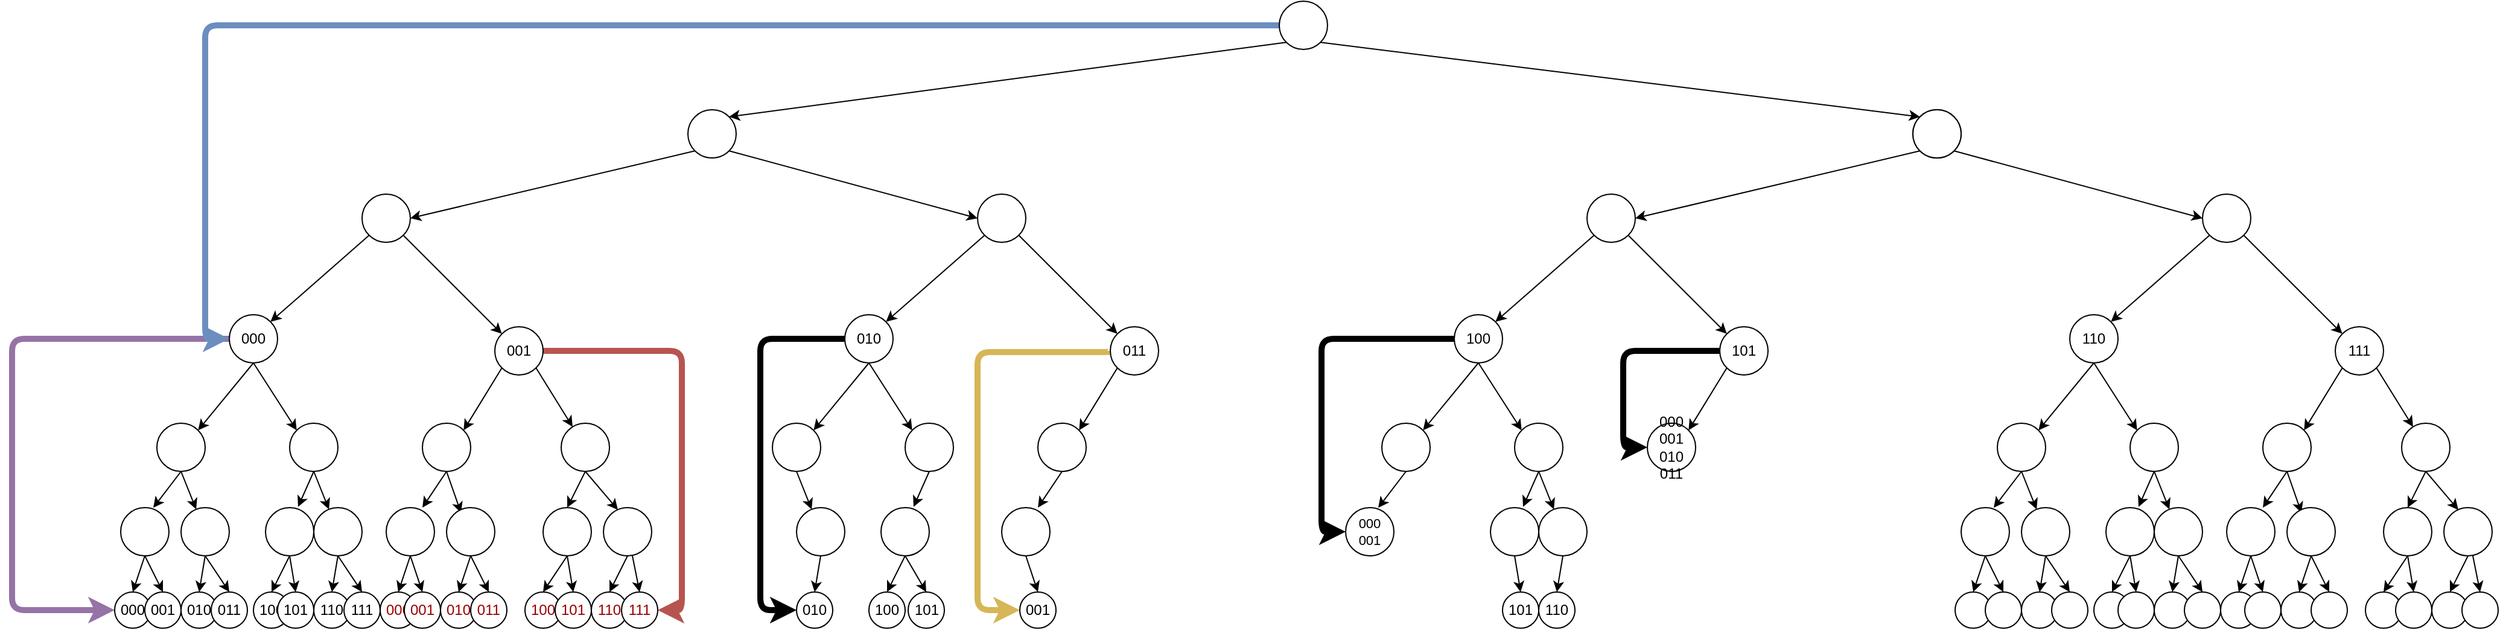 <mxfile version="10.8.1"><diagram id="lIAOkETbMpJbE3PW5_Fp" name="Page-1"><mxGraphModel dx="2772" dy="933" grid="1" gridSize="10" guides="1" tooltips="1" connect="1" arrows="1" fold="1" page="1" pageScale="1" pageWidth="850" pageHeight="1100" math="0" shadow="0"><root><mxCell id="0"/><mxCell id="1" parent="0"/><mxCell id="HafZdInC4v8ipY-zUl0L-10" value="" style="ellipse;whiteSpace=wrap;html=1;aspect=fixed;" vertex="1" parent="1"><mxGeometry x="815" y="130" width="40" height="40" as="geometry"/></mxCell><mxCell id="HafZdInC4v8ipY-zUl0L-141" style="rounded=0;orthogonalLoop=1;jettySize=auto;html=1;exitX=0;exitY=1;exitDx=0;exitDy=0;entryX=1;entryY=0.5;entryDx=0;entryDy=0;" edge="1" parent="1" source="HafZdInC4v8ipY-zUl0L-76" target="HafZdInC4v8ipY-zUl0L-77"><mxGeometry relative="1" as="geometry"/></mxCell><mxCell id="HafZdInC4v8ipY-zUl0L-356" style="edgeStyle=none;rounded=0;orthogonalLoop=1;jettySize=auto;html=1;exitX=1;exitY=1;exitDx=0;exitDy=0;entryX=0;entryY=0.5;entryDx=0;entryDy=0;" edge="1" parent="1" source="HafZdInC4v8ipY-zUl0L-76" target="HafZdInC4v8ipY-zUl0L-297"><mxGeometry relative="1" as="geometry"/></mxCell><mxCell id="HafZdInC4v8ipY-zUl0L-76" value="" style="ellipse;whiteSpace=wrap;html=1;aspect=fixed;" vertex="1" parent="1"><mxGeometry x="-200" y="130" width="40" height="40" as="geometry"/></mxCell><mxCell id="HafZdInC4v8ipY-zUl0L-142" style="edgeStyle=none;rounded=0;orthogonalLoop=1;jettySize=auto;html=1;exitX=0;exitY=1;exitDx=0;exitDy=0;entryX=1;entryY=0;entryDx=0;entryDy=0;" edge="1" parent="1" source="HafZdInC4v8ipY-zUl0L-77" target="HafZdInC4v8ipY-zUl0L-79"><mxGeometry relative="1" as="geometry"/></mxCell><mxCell id="HafZdInC4v8ipY-zUl0L-143" style="edgeStyle=none;rounded=0;orthogonalLoop=1;jettySize=auto;html=1;exitX=1;exitY=1;exitDx=0;exitDy=0;entryX=0;entryY=0;entryDx=0;entryDy=0;" edge="1" parent="1" source="HafZdInC4v8ipY-zUl0L-77" target="HafZdInC4v8ipY-zUl0L-80"><mxGeometry relative="1" as="geometry"/></mxCell><mxCell id="HafZdInC4v8ipY-zUl0L-77" value="" style="ellipse;whiteSpace=wrap;html=1;aspect=fixed;" vertex="1" parent="1"><mxGeometry x="-470" y="200" width="40" height="40" as="geometry"/></mxCell><mxCell id="HafZdInC4v8ipY-zUl0L-173" style="edgeStyle=none;rounded=0;orthogonalLoop=1;jettySize=auto;html=1;exitX=0.5;exitY=1;exitDx=0;exitDy=0;entryX=0;entryY=0;entryDx=0;entryDy=0;" edge="1" parent="1" source="HafZdInC4v8ipY-zUl0L-79" target="HafZdInC4v8ipY-zUl0L-83"><mxGeometry relative="1" as="geometry"/></mxCell><mxCell id="HafZdInC4v8ipY-zUl0L-174" style="edgeStyle=none;rounded=0;orthogonalLoop=1;jettySize=auto;html=1;exitX=0.5;exitY=1;exitDx=0;exitDy=0;entryX=1;entryY=0;entryDx=0;entryDy=0;" edge="1" parent="1" source="HafZdInC4v8ipY-zUl0L-79" target="HafZdInC4v8ipY-zUl0L-84"><mxGeometry relative="1" as="geometry"/></mxCell><mxCell id="HafZdInC4v8ipY-zUl0L-484" style="edgeStyle=orthogonalEdgeStyle;orthogonalLoop=1;jettySize=auto;html=1;exitX=0;exitY=0.5;exitDx=0;exitDy=0;entryX=0;entryY=0.5;entryDx=0;entryDy=0;fillColor=#e1d5e7;strokeColor=#9673a6;rounded=1;strokeWidth=5;fontColor=#B5739D;" edge="1" parent="1" source="HafZdInC4v8ipY-zUl0L-79" target="HafZdInC4v8ipY-zUl0L-93"><mxGeometry relative="1" as="geometry"><Array as="points"><mxPoint x="-760" y="320"/><mxPoint x="-760" y="545"/></Array></mxGeometry></mxCell><mxCell id="HafZdInC4v8ipY-zUl0L-79" value="000" style="ellipse;whiteSpace=wrap;html=1;aspect=fixed;" vertex="1" parent="1"><mxGeometry x="-580" y="300" width="40" height="40" as="geometry"/></mxCell><mxCell id="HafZdInC4v8ipY-zUl0L-144" style="edgeStyle=none;rounded=0;orthogonalLoop=1;jettySize=auto;html=1;exitX=0;exitY=1;exitDx=0;exitDy=0;entryX=1;entryY=0;entryDx=0;entryDy=0;" edge="1" parent="1" source="HafZdInC4v8ipY-zUl0L-80" target="HafZdInC4v8ipY-zUl0L-82"><mxGeometry relative="1" as="geometry"/></mxCell><mxCell id="HafZdInC4v8ipY-zUl0L-145" style="edgeStyle=none;rounded=0;orthogonalLoop=1;jettySize=auto;html=1;exitX=1;exitY=1;exitDx=0;exitDy=0;" edge="1" parent="1" source="HafZdInC4v8ipY-zUl0L-80" target="HafZdInC4v8ipY-zUl0L-81"><mxGeometry relative="1" as="geometry"/></mxCell><mxCell id="HafZdInC4v8ipY-zUl0L-487" style="edgeStyle=orthogonalEdgeStyle;rounded=1;orthogonalLoop=1;jettySize=auto;html=1;exitX=1;exitY=0.5;exitDx=0;exitDy=0;entryX=1;entryY=0.5;entryDx=0;entryDy=0;strokeWidth=5;fontColor=#990000;fillColor=#f8cecc;strokeColor=#b85450;" edge="1" parent="1" source="HafZdInC4v8ipY-zUl0L-80" target="HafZdInC4v8ipY-zUl0L-108"><mxGeometry relative="1" as="geometry"/></mxCell><mxCell id="HafZdInC4v8ipY-zUl0L-80" value="001" style="ellipse;whiteSpace=wrap;html=1;aspect=fixed;" vertex="1" parent="1"><mxGeometry x="-360" y="310" width="40" height="40" as="geometry"/></mxCell><mxCell id="HafZdInC4v8ipY-zUl0L-147" style="edgeStyle=none;rounded=0;orthogonalLoop=1;jettySize=auto;html=1;exitX=0.5;exitY=1;exitDx=0;exitDy=0;entryX=0.5;entryY=0;entryDx=0;entryDy=0;" edge="1" parent="1" source="HafZdInC4v8ipY-zUl0L-81" target="HafZdInC4v8ipY-zUl0L-91"><mxGeometry relative="1" as="geometry"/></mxCell><mxCell id="HafZdInC4v8ipY-zUl0L-148" style="edgeStyle=none;rounded=0;orthogonalLoop=1;jettySize=auto;html=1;exitX=0.5;exitY=1;exitDx=0;exitDy=0;entryX=0.3;entryY=0.046;entryDx=0;entryDy=0;entryPerimeter=0;" edge="1" parent="1" source="HafZdInC4v8ipY-zUl0L-81" target="HafZdInC4v8ipY-zUl0L-92"><mxGeometry relative="1" as="geometry"/></mxCell><mxCell id="HafZdInC4v8ipY-zUl0L-81" value="" style="ellipse;whiteSpace=wrap;html=1;aspect=fixed;" vertex="1" parent="1"><mxGeometry x="-305" y="390" width="40" height="40" as="geometry"/></mxCell><mxCell id="HafZdInC4v8ipY-zUl0L-169" style="edgeStyle=none;rounded=0;orthogonalLoop=1;jettySize=auto;html=1;exitX=0.5;exitY=1;exitDx=0;exitDy=0;entryX=0.3;entryY=0.108;entryDx=0;entryDy=0;entryPerimeter=0;" edge="1" parent="1" source="HafZdInC4v8ipY-zUl0L-82" target="HafZdInC4v8ipY-zUl0L-90"><mxGeometry relative="1" as="geometry"/></mxCell><mxCell id="HafZdInC4v8ipY-zUl0L-172" style="edgeStyle=none;rounded=0;orthogonalLoop=1;jettySize=auto;html=1;exitX=0.5;exitY=1;exitDx=0;exitDy=0;entryX=0.75;entryY=0;entryDx=0;entryDy=0;entryPerimeter=0;" edge="1" parent="1" source="HafZdInC4v8ipY-zUl0L-82" target="HafZdInC4v8ipY-zUl0L-89"><mxGeometry relative="1" as="geometry"/></mxCell><mxCell id="HafZdInC4v8ipY-zUl0L-82" value="" style="ellipse;whiteSpace=wrap;html=1;aspect=fixed;" vertex="1" parent="1"><mxGeometry x="-420" y="390" width="40" height="40" as="geometry"/></mxCell><mxCell id="HafZdInC4v8ipY-zUl0L-168" style="edgeStyle=none;rounded=0;orthogonalLoop=1;jettySize=auto;html=1;exitX=0.5;exitY=1;exitDx=0;exitDy=0;" edge="1" parent="1" source="HafZdInC4v8ipY-zUl0L-83" target="HafZdInC4v8ipY-zUl0L-88"><mxGeometry relative="1" as="geometry"/></mxCell><mxCell id="HafZdInC4v8ipY-zUl0L-171" style="edgeStyle=none;rounded=0;orthogonalLoop=1;jettySize=auto;html=1;exitX=0.5;exitY=1;exitDx=0;exitDy=0;entryX=0.675;entryY=-0.017;entryDx=0;entryDy=0;entryPerimeter=0;" edge="1" parent="1" source="HafZdInC4v8ipY-zUl0L-83" target="HafZdInC4v8ipY-zUl0L-87"><mxGeometry relative="1" as="geometry"/></mxCell><mxCell id="HafZdInC4v8ipY-zUl0L-83" value="" style="ellipse;whiteSpace=wrap;html=1;aspect=fixed;" vertex="1" parent="1"><mxGeometry x="-530" y="390" width="40" height="40" as="geometry"/></mxCell><mxCell id="HafZdInC4v8ipY-zUl0L-167" style="edgeStyle=none;rounded=0;orthogonalLoop=1;jettySize=auto;html=1;exitX=0.5;exitY=1;exitDx=0;exitDy=0;" edge="1" parent="1" source="HafZdInC4v8ipY-zUl0L-84" target="HafZdInC4v8ipY-zUl0L-86"><mxGeometry relative="1" as="geometry"/></mxCell><mxCell id="HafZdInC4v8ipY-zUl0L-170" style="edgeStyle=none;rounded=0;orthogonalLoop=1;jettySize=auto;html=1;exitX=0.5;exitY=1;exitDx=0;exitDy=0;entryX=0.675;entryY=0.004;entryDx=0;entryDy=0;entryPerimeter=0;" edge="1" parent="1" source="HafZdInC4v8ipY-zUl0L-84" target="HafZdInC4v8ipY-zUl0L-85"><mxGeometry relative="1" as="geometry"/></mxCell><mxCell id="HafZdInC4v8ipY-zUl0L-84" value="" style="ellipse;whiteSpace=wrap;html=1;aspect=fixed;" vertex="1" parent="1"><mxGeometry x="-640" y="390" width="40" height="40" as="geometry"/></mxCell><mxCell id="HafZdInC4v8ipY-zUl0L-163" style="edgeStyle=none;rounded=0;orthogonalLoop=1;jettySize=auto;html=1;exitX=0.5;exitY=1;exitDx=0;exitDy=0;entryX=0.5;entryY=0;entryDx=0;entryDy=0;" edge="1" parent="1" source="HafZdInC4v8ipY-zUl0L-85" target="HafZdInC4v8ipY-zUl0L-94"><mxGeometry relative="1" as="geometry"/></mxCell><mxCell id="HafZdInC4v8ipY-zUl0L-164" style="edgeStyle=none;rounded=0;orthogonalLoop=1;jettySize=auto;html=1;exitX=0.5;exitY=1;exitDx=0;exitDy=0;entryX=0.5;entryY=0;entryDx=0;entryDy=0;" edge="1" parent="1" source="HafZdInC4v8ipY-zUl0L-85" target="HafZdInC4v8ipY-zUl0L-93"><mxGeometry relative="1" as="geometry"/></mxCell><mxCell id="HafZdInC4v8ipY-zUl0L-85" value="" style="ellipse;whiteSpace=wrap;html=1;aspect=fixed;" vertex="1" parent="1"><mxGeometry x="-670" y="460" width="40" height="40" as="geometry"/></mxCell><mxCell id="HafZdInC4v8ipY-zUl0L-162" style="edgeStyle=none;rounded=0;orthogonalLoop=1;jettySize=auto;html=1;exitX=0.5;exitY=1;exitDx=0;exitDy=0;entryX=0.5;entryY=0;entryDx=0;entryDy=0;" edge="1" parent="1" source="HafZdInC4v8ipY-zUl0L-86" target="HafZdInC4v8ipY-zUl0L-96"><mxGeometry relative="1" as="geometry"/></mxCell><mxCell id="HafZdInC4v8ipY-zUl0L-165" style="edgeStyle=none;rounded=0;orthogonalLoop=1;jettySize=auto;html=1;exitX=0.5;exitY=1;exitDx=0;exitDy=0;entryX=0.5;entryY=0;entryDx=0;entryDy=0;" edge="1" parent="1" source="HafZdInC4v8ipY-zUl0L-86" target="HafZdInC4v8ipY-zUl0L-95"><mxGeometry relative="1" as="geometry"/></mxCell><mxCell id="HafZdInC4v8ipY-zUl0L-86" value="" style="ellipse;whiteSpace=wrap;html=1;aspect=fixed;" vertex="1" parent="1"><mxGeometry x="-620" y="460" width="40" height="40" as="geometry"/></mxCell><mxCell id="HafZdInC4v8ipY-zUl0L-161" style="edgeStyle=none;rounded=0;orthogonalLoop=1;jettySize=auto;html=1;exitX=0.5;exitY=1;exitDx=0;exitDy=0;entryX=0.5;entryY=0;entryDx=0;entryDy=0;" edge="1" parent="1" source="HafZdInC4v8ipY-zUl0L-87" target="HafZdInC4v8ipY-zUl0L-98"><mxGeometry relative="1" as="geometry"/></mxCell><mxCell id="HafZdInC4v8ipY-zUl0L-166" style="edgeStyle=none;rounded=0;orthogonalLoop=1;jettySize=auto;html=1;exitX=0.5;exitY=1;exitDx=0;exitDy=0;entryX=0.5;entryY=0;entryDx=0;entryDy=0;" edge="1" parent="1" source="HafZdInC4v8ipY-zUl0L-87" target="HafZdInC4v8ipY-zUl0L-97"><mxGeometry relative="1" as="geometry"/></mxCell><mxCell id="HafZdInC4v8ipY-zUl0L-87" value="" style="ellipse;whiteSpace=wrap;html=1;aspect=fixed;" vertex="1" parent="1"><mxGeometry x="-550" y="460" width="40" height="40" as="geometry"/></mxCell><mxCell id="HafZdInC4v8ipY-zUl0L-159" style="edgeStyle=none;rounded=0;orthogonalLoop=1;jettySize=auto;html=1;exitX=0.5;exitY=1;exitDx=0;exitDy=0;entryX=0.5;entryY=0;entryDx=0;entryDy=0;" edge="1" parent="1" source="HafZdInC4v8ipY-zUl0L-88" target="HafZdInC4v8ipY-zUl0L-100"><mxGeometry relative="1" as="geometry"/></mxCell><mxCell id="HafZdInC4v8ipY-zUl0L-160" style="edgeStyle=none;rounded=0;orthogonalLoop=1;jettySize=auto;html=1;exitX=0.5;exitY=1;exitDx=0;exitDy=0;entryX=0.5;entryY=0;entryDx=0;entryDy=0;" edge="1" parent="1" source="HafZdInC4v8ipY-zUl0L-88" target="HafZdInC4v8ipY-zUl0L-99"><mxGeometry relative="1" as="geometry"/></mxCell><mxCell id="HafZdInC4v8ipY-zUl0L-88" value="" style="ellipse;whiteSpace=wrap;html=1;aspect=fixed;" vertex="1" parent="1"><mxGeometry x="-510" y="460" width="40" height="40" as="geometry"/></mxCell><mxCell id="HafZdInC4v8ipY-zUl0L-157" style="edgeStyle=none;rounded=0;orthogonalLoop=1;jettySize=auto;html=1;exitX=0.5;exitY=1;exitDx=0;exitDy=0;entryX=0.5;entryY=0;entryDx=0;entryDy=0;" edge="1" parent="1" source="HafZdInC4v8ipY-zUl0L-89" target="HafZdInC4v8ipY-zUl0L-102"><mxGeometry relative="1" as="geometry"/></mxCell><mxCell id="HafZdInC4v8ipY-zUl0L-158" style="edgeStyle=none;rounded=0;orthogonalLoop=1;jettySize=auto;html=1;exitX=0.5;exitY=1;exitDx=0;exitDy=0;entryX=0.5;entryY=0;entryDx=0;entryDy=0;" edge="1" parent="1" source="HafZdInC4v8ipY-zUl0L-89" target="HafZdInC4v8ipY-zUl0L-101"><mxGeometry relative="1" as="geometry"/></mxCell><mxCell id="HafZdInC4v8ipY-zUl0L-89" value="" style="ellipse;whiteSpace=wrap;html=1;aspect=fixed;" vertex="1" parent="1"><mxGeometry x="-450" y="460" width="40" height="40" as="geometry"/></mxCell><mxCell id="HafZdInC4v8ipY-zUl0L-153" style="edgeStyle=none;rounded=0;orthogonalLoop=1;jettySize=auto;html=1;exitX=0.5;exitY=1;exitDx=0;exitDy=0;entryX=0.5;entryY=0;entryDx=0;entryDy=0;" edge="1" parent="1" source="HafZdInC4v8ipY-zUl0L-90" target="HafZdInC4v8ipY-zUl0L-104"><mxGeometry relative="1" as="geometry"/></mxCell><mxCell id="HafZdInC4v8ipY-zUl0L-155" style="edgeStyle=none;rounded=0;orthogonalLoop=1;jettySize=auto;html=1;exitX=0.5;exitY=1;exitDx=0;exitDy=0;entryX=0.5;entryY=0;entryDx=0;entryDy=0;" edge="1" parent="1" source="HafZdInC4v8ipY-zUl0L-90" target="HafZdInC4v8ipY-zUl0L-103"><mxGeometry relative="1" as="geometry"/></mxCell><mxCell id="HafZdInC4v8ipY-zUl0L-90" value="" style="ellipse;whiteSpace=wrap;html=1;aspect=fixed;" vertex="1" parent="1"><mxGeometry x="-400" y="460" width="40" height="40" as="geometry"/></mxCell><mxCell id="HafZdInC4v8ipY-zUl0L-149" style="edgeStyle=none;rounded=0;orthogonalLoop=1;jettySize=auto;html=1;exitX=0.5;exitY=1;exitDx=0;exitDy=0;entryX=0.5;entryY=0;entryDx=0;entryDy=0;" edge="1" parent="1" source="HafZdInC4v8ipY-zUl0L-91" target="HafZdInC4v8ipY-zUl0L-105"><mxGeometry relative="1" as="geometry"/></mxCell><mxCell id="HafZdInC4v8ipY-zUl0L-150" style="edgeStyle=none;rounded=0;orthogonalLoop=1;jettySize=auto;html=1;exitX=0.5;exitY=1;exitDx=0;exitDy=0;entryX=0.5;entryY=0;entryDx=0;entryDy=0;" edge="1" parent="1" source="HafZdInC4v8ipY-zUl0L-91" target="HafZdInC4v8ipY-zUl0L-106"><mxGeometry relative="1" as="geometry"/></mxCell><mxCell id="HafZdInC4v8ipY-zUl0L-91" value="" style="ellipse;whiteSpace=wrap;html=1;aspect=fixed;" vertex="1" parent="1"><mxGeometry x="-320" y="460" width="40" height="40" as="geometry"/></mxCell><mxCell id="HafZdInC4v8ipY-zUl0L-151" style="edgeStyle=none;rounded=0;orthogonalLoop=1;jettySize=auto;html=1;exitX=0.5;exitY=1;exitDx=0;exitDy=0;entryX=0.5;entryY=0;entryDx=0;entryDy=0;" edge="1" parent="1" source="HafZdInC4v8ipY-zUl0L-92" target="HafZdInC4v8ipY-zUl0L-107"><mxGeometry relative="1" as="geometry"/></mxCell><mxCell id="HafZdInC4v8ipY-zUl0L-152" style="edgeStyle=none;rounded=0;orthogonalLoop=1;jettySize=auto;html=1;entryX=0.5;entryY=0;entryDx=0;entryDy=0;" edge="1" parent="1" source="HafZdInC4v8ipY-zUl0L-92" target="HafZdInC4v8ipY-zUl0L-108"><mxGeometry relative="1" as="geometry"/></mxCell><mxCell id="HafZdInC4v8ipY-zUl0L-92" value="" style="ellipse;whiteSpace=wrap;html=1;aspect=fixed;" vertex="1" parent="1"><mxGeometry x="-270" y="460" width="40" height="40" as="geometry"/></mxCell><mxCell id="HafZdInC4v8ipY-zUl0L-93" value="000" style="ellipse;whiteSpace=wrap;html=1;aspect=fixed;" vertex="1" parent="1"><mxGeometry x="-675" y="530" width="30" height="30" as="geometry"/></mxCell><mxCell id="HafZdInC4v8ipY-zUl0L-94" value="001" style="ellipse;whiteSpace=wrap;html=1;aspect=fixed;" vertex="1" parent="1"><mxGeometry x="-650" y="530" width="30" height="30" as="geometry"/></mxCell><mxCell id="HafZdInC4v8ipY-zUl0L-95" value="010" style="ellipse;whiteSpace=wrap;html=1;aspect=fixed;" vertex="1" parent="1"><mxGeometry x="-620" y="530" width="30" height="30" as="geometry"/></mxCell><mxCell id="HafZdInC4v8ipY-zUl0L-96" value="011" style="ellipse;whiteSpace=wrap;html=1;aspect=fixed;" vertex="1" parent="1"><mxGeometry x="-595" y="530" width="30" height="30" as="geometry"/></mxCell><mxCell id="HafZdInC4v8ipY-zUl0L-97" value="100" style="ellipse;whiteSpace=wrap;html=1;aspect=fixed;" vertex="1" parent="1"><mxGeometry x="-560" y="530" width="30" height="30" as="geometry"/></mxCell><mxCell id="HafZdInC4v8ipY-zUl0L-98" value="101" style="ellipse;whiteSpace=wrap;html=1;aspect=fixed;" vertex="1" parent="1"><mxGeometry x="-540" y="530" width="30" height="30" as="geometry"/></mxCell><mxCell id="HafZdInC4v8ipY-zUl0L-99" value="110" style="ellipse;whiteSpace=wrap;html=1;aspect=fixed;" vertex="1" parent="1"><mxGeometry x="-510" y="530" width="30" height="30" as="geometry"/></mxCell><mxCell id="HafZdInC4v8ipY-zUl0L-100" value="111" style="ellipse;whiteSpace=wrap;html=1;aspect=fixed;" vertex="1" parent="1"><mxGeometry x="-485" y="530" width="30" height="30" as="geometry"/></mxCell><mxCell id="HafZdInC4v8ipY-zUl0L-101" value="000" style="ellipse;whiteSpace=wrap;html=1;aspect=fixed;fontColor=#990000;" vertex="1" parent="1"><mxGeometry x="-455" y="530" width="30" height="30" as="geometry"/></mxCell><mxCell id="HafZdInC4v8ipY-zUl0L-102" value="001" style="ellipse;whiteSpace=wrap;html=1;aspect=fixed;fontColor=#990000;" vertex="1" parent="1"><mxGeometry x="-435" y="530" width="30" height="30" as="geometry"/></mxCell><mxCell id="HafZdInC4v8ipY-zUl0L-103" value="010" style="ellipse;whiteSpace=wrap;html=1;aspect=fixed;fontColor=#990000;" vertex="1" parent="1"><mxGeometry x="-405" y="530" width="30" height="30" as="geometry"/></mxCell><mxCell id="HafZdInC4v8ipY-zUl0L-104" value="011" style="ellipse;whiteSpace=wrap;html=1;aspect=fixed;fontColor=#990000;" vertex="1" parent="1"><mxGeometry x="-380" y="530" width="30" height="30" as="geometry"/></mxCell><mxCell id="HafZdInC4v8ipY-zUl0L-105" value="100" style="ellipse;whiteSpace=wrap;html=1;aspect=fixed;fontColor=#990000;" vertex="1" parent="1"><mxGeometry x="-335" y="530" width="30" height="30" as="geometry"/></mxCell><mxCell id="HafZdInC4v8ipY-zUl0L-106" value="101" style="ellipse;whiteSpace=wrap;html=1;aspect=fixed;fontColor=#990000;" vertex="1" parent="1"><mxGeometry x="-310" y="530" width="30" height="30" as="geometry"/></mxCell><mxCell id="HafZdInC4v8ipY-zUl0L-107" value="&lt;div&gt;110&lt;/div&gt;" style="ellipse;whiteSpace=wrap;html=1;aspect=fixed;fontColor=#990000;" vertex="1" parent="1"><mxGeometry x="-280" y="530" width="30" height="30" as="geometry"/></mxCell><mxCell id="HafZdInC4v8ipY-zUl0L-108" value="111" style="ellipse;whiteSpace=wrap;html=1;aspect=fixed;fontColor=#990000;" vertex="1" parent="1"><mxGeometry x="-255" y="530" width="30" height="30" as="geometry"/></mxCell><mxCell id="HafZdInC4v8ipY-zUl0L-482" style="edgeStyle=none;rounded=0;orthogonalLoop=1;jettySize=auto;html=1;exitX=1;exitY=1;exitDx=0;exitDy=0;entryX=0;entryY=0;entryDx=0;entryDy=0;" edge="1" parent="1" source="HafZdInC4v8ipY-zUl0L-140" target="HafZdInC4v8ipY-zUl0L-359"><mxGeometry relative="1" as="geometry"/></mxCell><mxCell id="HafZdInC4v8ipY-zUl0L-483" style="edgeStyle=none;rounded=0;orthogonalLoop=1;jettySize=auto;html=1;exitX=0;exitY=1;exitDx=0;exitDy=0;entryX=1;entryY=0;entryDx=0;entryDy=0;" edge="1" parent="1" source="HafZdInC4v8ipY-zUl0L-140" target="HafZdInC4v8ipY-zUl0L-76"><mxGeometry relative="1" as="geometry"/></mxCell><mxCell id="HafZdInC4v8ipY-zUl0L-485" style="edgeStyle=orthogonalEdgeStyle;rounded=1;orthogonalLoop=1;jettySize=auto;html=1;exitX=0;exitY=0.5;exitDx=0;exitDy=0;entryX=0;entryY=0.5;entryDx=0;entryDy=0;strokeWidth=5;fillColor=#dae8fc;strokeColor=#6c8ebf;" edge="1" parent="1" source="HafZdInC4v8ipY-zUl0L-140" target="HafZdInC4v8ipY-zUl0L-79"><mxGeometry relative="1" as="geometry"/></mxCell><mxCell id="HafZdInC4v8ipY-zUl0L-140" value="" style="ellipse;whiteSpace=wrap;html=1;aspect=fixed;" vertex="1" parent="1"><mxGeometry x="290" y="40" width="40" height="40" as="geometry"/></mxCell><mxCell id="HafZdInC4v8ipY-zUl0L-295" style="edgeStyle=none;rounded=0;orthogonalLoop=1;jettySize=auto;html=1;exitX=0;exitY=1;exitDx=0;exitDy=0;entryX=1;entryY=0;entryDx=0;entryDy=0;" edge="1" parent="1" source="HafZdInC4v8ipY-zUl0L-297" target="HafZdInC4v8ipY-zUl0L-300"><mxGeometry relative="1" as="geometry"/></mxCell><mxCell id="HafZdInC4v8ipY-zUl0L-296" style="edgeStyle=none;rounded=0;orthogonalLoop=1;jettySize=auto;html=1;exitX=1;exitY=1;exitDx=0;exitDy=0;entryX=0;entryY=0;entryDx=0;entryDy=0;" edge="1" parent="1" source="HafZdInC4v8ipY-zUl0L-297" target="HafZdInC4v8ipY-zUl0L-303"><mxGeometry relative="1" as="geometry"/></mxCell><mxCell id="HafZdInC4v8ipY-zUl0L-297" value="" style="ellipse;whiteSpace=wrap;html=1;aspect=fixed;" vertex="1" parent="1"><mxGeometry x="40" y="200" width="40" height="40" as="geometry"/></mxCell><mxCell id="HafZdInC4v8ipY-zUl0L-298" style="edgeStyle=none;rounded=0;orthogonalLoop=1;jettySize=auto;html=1;exitX=0.5;exitY=1;exitDx=0;exitDy=0;entryX=0;entryY=0;entryDx=0;entryDy=0;" edge="1" parent="1" source="HafZdInC4v8ipY-zUl0L-300" target="HafZdInC4v8ipY-zUl0L-312"><mxGeometry relative="1" as="geometry"/></mxCell><mxCell id="HafZdInC4v8ipY-zUl0L-299" style="edgeStyle=none;rounded=0;orthogonalLoop=1;jettySize=auto;html=1;exitX=0.5;exitY=1;exitDx=0;exitDy=0;entryX=1;entryY=0;entryDx=0;entryDy=0;" edge="1" parent="1" source="HafZdInC4v8ipY-zUl0L-300" target="HafZdInC4v8ipY-zUl0L-315"><mxGeometry relative="1" as="geometry"/></mxCell><mxCell id="HafZdInC4v8ipY-zUl0L-489" style="edgeStyle=orthogonalEdgeStyle;rounded=1;orthogonalLoop=1;jettySize=auto;html=1;exitX=0;exitY=0.5;exitDx=0;exitDy=0;entryX=0;entryY=0.5;entryDx=0;entryDy=0;strokeWidth=5;fontColor=#B5739D;" edge="1" parent="1" source="HafZdInC4v8ipY-zUl0L-300" target="HafZdInC4v8ipY-zUl0L-342"><mxGeometry relative="1" as="geometry"><Array as="points"><mxPoint x="-140" y="320"/><mxPoint x="-140" y="545"/></Array></mxGeometry></mxCell><mxCell id="HafZdInC4v8ipY-zUl0L-300" value="010" style="ellipse;whiteSpace=wrap;html=1;aspect=fixed;" vertex="1" parent="1"><mxGeometry x="-70" y="300" width="40" height="40" as="geometry"/></mxCell><mxCell id="HafZdInC4v8ipY-zUl0L-301" style="edgeStyle=none;rounded=0;orthogonalLoop=1;jettySize=auto;html=1;exitX=0;exitY=1;exitDx=0;exitDy=0;entryX=1;entryY=0;entryDx=0;entryDy=0;" edge="1" parent="1" source="HafZdInC4v8ipY-zUl0L-303" target="HafZdInC4v8ipY-zUl0L-309"><mxGeometry relative="1" as="geometry"/></mxCell><mxCell id="HafZdInC4v8ipY-zUl0L-490" style="edgeStyle=orthogonalEdgeStyle;rounded=1;orthogonalLoop=1;jettySize=auto;html=1;exitX=0;exitY=0.5;exitDx=0;exitDy=0;entryX=0;entryY=0.5;entryDx=0;entryDy=0;strokeWidth=5;fontColor=#B5739D;fillColor=#fff2cc;strokeColor=#d6b656;" edge="1" parent="1" source="HafZdInC4v8ipY-zUl0L-303" target="HafZdInC4v8ipY-zUl0L-349"><mxGeometry relative="1" as="geometry"><Array as="points"><mxPoint x="40" y="331"/><mxPoint x="40" y="545"/></Array></mxGeometry></mxCell><mxCell id="HafZdInC4v8ipY-zUl0L-303" value="&lt;div&gt;011&lt;/div&gt;" style="ellipse;whiteSpace=wrap;html=1;aspect=fixed;" vertex="1" parent="1"><mxGeometry x="150" y="310" width="40" height="40" as="geometry"/></mxCell><mxCell id="HafZdInC4v8ipY-zUl0L-308" style="edgeStyle=none;rounded=0;orthogonalLoop=1;jettySize=auto;html=1;exitX=0.5;exitY=1;exitDx=0;exitDy=0;entryX=0.75;entryY=0;entryDx=0;entryDy=0;entryPerimeter=0;" edge="1" parent="1" source="HafZdInC4v8ipY-zUl0L-309" target="HafZdInC4v8ipY-zUl0L-330"><mxGeometry relative="1" as="geometry"/></mxCell><mxCell id="HafZdInC4v8ipY-zUl0L-309" value="" style="ellipse;whiteSpace=wrap;html=1;aspect=fixed;" vertex="1" parent="1"><mxGeometry x="90" y="390" width="40" height="40" as="geometry"/></mxCell><mxCell id="HafZdInC4v8ipY-zUl0L-311" style="edgeStyle=none;rounded=0;orthogonalLoop=1;jettySize=auto;html=1;exitX=0.5;exitY=1;exitDx=0;exitDy=0;entryX=0.675;entryY=-0.017;entryDx=0;entryDy=0;entryPerimeter=0;" edge="1" parent="1" source="HafZdInC4v8ipY-zUl0L-312" target="HafZdInC4v8ipY-zUl0L-324"><mxGeometry relative="1" as="geometry"/></mxCell><mxCell id="HafZdInC4v8ipY-zUl0L-312" value="" style="ellipse;whiteSpace=wrap;html=1;aspect=fixed;" vertex="1" parent="1"><mxGeometry x="-20" y="390" width="40" height="40" as="geometry"/></mxCell><mxCell id="HafZdInC4v8ipY-zUl0L-313" style="edgeStyle=none;rounded=0;orthogonalLoop=1;jettySize=auto;html=1;exitX=0.5;exitY=1;exitDx=0;exitDy=0;" edge="1" parent="1" source="HafZdInC4v8ipY-zUl0L-315" target="HafZdInC4v8ipY-zUl0L-321"><mxGeometry relative="1" as="geometry"/></mxCell><mxCell id="HafZdInC4v8ipY-zUl0L-315" value="" style="ellipse;whiteSpace=wrap;html=1;aspect=fixed;" vertex="1" parent="1"><mxGeometry x="-130" y="390" width="40" height="40" as="geometry"/></mxCell><mxCell id="HafZdInC4v8ipY-zUl0L-320" style="edgeStyle=none;rounded=0;orthogonalLoop=1;jettySize=auto;html=1;exitX=0.5;exitY=1;exitDx=0;exitDy=0;entryX=0.5;entryY=0;entryDx=0;entryDy=0;" edge="1" parent="1" source="HafZdInC4v8ipY-zUl0L-321" target="HafZdInC4v8ipY-zUl0L-342"><mxGeometry relative="1" as="geometry"/></mxCell><mxCell id="HafZdInC4v8ipY-zUl0L-321" value="" style="ellipse;whiteSpace=wrap;html=1;aspect=fixed;" vertex="1" parent="1"><mxGeometry x="-110" y="460" width="40" height="40" as="geometry"/></mxCell><mxCell id="HafZdInC4v8ipY-zUl0L-322" style="edgeStyle=none;rounded=0;orthogonalLoop=1;jettySize=auto;html=1;exitX=0.5;exitY=1;exitDx=0;exitDy=0;entryX=0.5;entryY=0;entryDx=0;entryDy=0;" edge="1" parent="1" source="HafZdInC4v8ipY-zUl0L-324" target="HafZdInC4v8ipY-zUl0L-345"><mxGeometry relative="1" as="geometry"/></mxCell><mxCell id="HafZdInC4v8ipY-zUl0L-323" style="edgeStyle=none;rounded=0;orthogonalLoop=1;jettySize=auto;html=1;exitX=0.5;exitY=1;exitDx=0;exitDy=0;entryX=0.5;entryY=0;entryDx=0;entryDy=0;" edge="1" parent="1" source="HafZdInC4v8ipY-zUl0L-324" target="HafZdInC4v8ipY-zUl0L-344"><mxGeometry relative="1" as="geometry"/></mxCell><mxCell id="HafZdInC4v8ipY-zUl0L-324" value="" style="ellipse;whiteSpace=wrap;html=1;aspect=fixed;" vertex="1" parent="1"><mxGeometry x="-40" y="460" width="40" height="40" as="geometry"/></mxCell><mxCell id="HafZdInC4v8ipY-zUl0L-328" style="edgeStyle=none;rounded=0;orthogonalLoop=1;jettySize=auto;html=1;exitX=0.5;exitY=1;exitDx=0;exitDy=0;entryX=0.5;entryY=0;entryDx=0;entryDy=0;" edge="1" parent="1" source="HafZdInC4v8ipY-zUl0L-330" target="HafZdInC4v8ipY-zUl0L-349"><mxGeometry relative="1" as="geometry"/></mxCell><mxCell id="HafZdInC4v8ipY-zUl0L-330" value="" style="ellipse;whiteSpace=wrap;html=1;aspect=fixed;" vertex="1" parent="1"><mxGeometry x="60" y="460" width="40" height="40" as="geometry"/></mxCell><mxCell id="HafZdInC4v8ipY-zUl0L-342" value="010" style="ellipse;whiteSpace=wrap;html=1;aspect=fixed;" vertex="1" parent="1"><mxGeometry x="-110" y="530" width="30" height="30" as="geometry"/></mxCell><mxCell id="HafZdInC4v8ipY-zUl0L-344" value="100" style="ellipse;whiteSpace=wrap;html=1;aspect=fixed;" vertex="1" parent="1"><mxGeometry x="-50" y="530" width="30" height="30" as="geometry"/></mxCell><mxCell id="HafZdInC4v8ipY-zUl0L-345" value="101" style="ellipse;whiteSpace=wrap;html=1;aspect=fixed;" vertex="1" parent="1"><mxGeometry x="-17.5" y="530" width="30" height="30" as="geometry"/></mxCell><mxCell id="HafZdInC4v8ipY-zUl0L-349" value="001" style="ellipse;whiteSpace=wrap;html=1;aspect=fixed;" vertex="1" parent="1"><mxGeometry x="75" y="530" width="30" height="30" as="geometry"/></mxCell><mxCell id="HafZdInC4v8ipY-zUl0L-357" style="rounded=0;orthogonalLoop=1;jettySize=auto;html=1;exitX=0;exitY=1;exitDx=0;exitDy=0;entryX=1;entryY=0.5;entryDx=0;entryDy=0;" edge="1" parent="1" source="HafZdInC4v8ipY-zUl0L-359" target="HafZdInC4v8ipY-zUl0L-362"><mxGeometry relative="1" as="geometry"/></mxCell><mxCell id="HafZdInC4v8ipY-zUl0L-358" style="edgeStyle=none;rounded=0;orthogonalLoop=1;jettySize=auto;html=1;exitX=1;exitY=1;exitDx=0;exitDy=0;entryX=0;entryY=0.5;entryDx=0;entryDy=0;" edge="1" parent="1" source="HafZdInC4v8ipY-zUl0L-359" target="HafZdInC4v8ipY-zUl0L-423"><mxGeometry relative="1" as="geometry"/></mxCell><mxCell id="HafZdInC4v8ipY-zUl0L-359" value="" style="ellipse;whiteSpace=wrap;html=1;aspect=fixed;" vertex="1" parent="1"><mxGeometry x="815" y="130" width="40" height="40" as="geometry"/></mxCell><mxCell id="HafZdInC4v8ipY-zUl0L-360" style="edgeStyle=none;rounded=0;orthogonalLoop=1;jettySize=auto;html=1;exitX=0;exitY=1;exitDx=0;exitDy=0;entryX=1;entryY=0;entryDx=0;entryDy=0;" edge="1" parent="1" source="HafZdInC4v8ipY-zUl0L-362" target="HafZdInC4v8ipY-zUl0L-365"><mxGeometry relative="1" as="geometry"/></mxCell><mxCell id="HafZdInC4v8ipY-zUl0L-361" style="edgeStyle=none;rounded=0;orthogonalLoop=1;jettySize=auto;html=1;exitX=1;exitY=1;exitDx=0;exitDy=0;entryX=0;entryY=0;entryDx=0;entryDy=0;" edge="1" parent="1" source="HafZdInC4v8ipY-zUl0L-362" target="HafZdInC4v8ipY-zUl0L-368"><mxGeometry relative="1" as="geometry"/></mxCell><mxCell id="HafZdInC4v8ipY-zUl0L-362" value="" style="ellipse;whiteSpace=wrap;html=1;aspect=fixed;" vertex="1" parent="1"><mxGeometry x="545" y="200" width="40" height="40" as="geometry"/></mxCell><mxCell id="HafZdInC4v8ipY-zUl0L-363" style="edgeStyle=none;rounded=0;orthogonalLoop=1;jettySize=auto;html=1;exitX=0.5;exitY=1;exitDx=0;exitDy=0;entryX=0;entryY=0;entryDx=0;entryDy=0;" edge="1" parent="1" source="HafZdInC4v8ipY-zUl0L-365" target="HafZdInC4v8ipY-zUl0L-377"><mxGeometry relative="1" as="geometry"/></mxCell><mxCell id="HafZdInC4v8ipY-zUl0L-364" style="edgeStyle=none;rounded=0;orthogonalLoop=1;jettySize=auto;html=1;exitX=0.5;exitY=1;exitDx=0;exitDy=0;entryX=1;entryY=0;entryDx=0;entryDy=0;" edge="1" parent="1" source="HafZdInC4v8ipY-zUl0L-365" target="HafZdInC4v8ipY-zUl0L-380"><mxGeometry relative="1" as="geometry"/></mxCell><mxCell id="HafZdInC4v8ipY-zUl0L-492" style="edgeStyle=orthogonalEdgeStyle;rounded=1;orthogonalLoop=1;jettySize=auto;html=1;exitX=0;exitY=0.5;exitDx=0;exitDy=0;entryX=0;entryY=0.5;entryDx=0;entryDy=0;strokeWidth=5;fontColor=#B5739D;" edge="1" parent="1" source="HafZdInC4v8ipY-zUl0L-365" target="HafZdInC4v8ipY-zUl0L-383"><mxGeometry relative="1" as="geometry"/></mxCell><mxCell id="HafZdInC4v8ipY-zUl0L-365" value="100" style="ellipse;whiteSpace=wrap;html=1;aspect=fixed;" vertex="1" parent="1"><mxGeometry x="435" y="300" width="40" height="40" as="geometry"/></mxCell><mxCell id="HafZdInC4v8ipY-zUl0L-366" style="edgeStyle=none;rounded=0;orthogonalLoop=1;jettySize=auto;html=1;exitX=0;exitY=1;exitDx=0;exitDy=0;entryX=1;entryY=0;entryDx=0;entryDy=0;" edge="1" parent="1" source="HafZdInC4v8ipY-zUl0L-368" target="HafZdInC4v8ipY-zUl0L-374"><mxGeometry relative="1" as="geometry"/></mxCell><mxCell id="HafZdInC4v8ipY-zUl0L-491" style="edgeStyle=orthogonalEdgeStyle;rounded=1;orthogonalLoop=1;jettySize=auto;html=1;exitX=0;exitY=0.5;exitDx=0;exitDy=0;entryX=0;entryY=0.5;entryDx=0;entryDy=0;strokeWidth=5;fontColor=#B5739D;" edge="1" parent="1" source="HafZdInC4v8ipY-zUl0L-368" target="HafZdInC4v8ipY-zUl0L-374"><mxGeometry relative="1" as="geometry"/></mxCell><mxCell id="HafZdInC4v8ipY-zUl0L-368" value="101" style="ellipse;whiteSpace=wrap;html=1;aspect=fixed;" vertex="1" parent="1"><mxGeometry x="655" y="310" width="40" height="40" as="geometry"/></mxCell><mxCell id="HafZdInC4v8ipY-zUl0L-374" value="&lt;div&gt;000&lt;/div&gt;&lt;div&gt;001&lt;/div&gt;&lt;div&gt;010&lt;/div&gt;&lt;div&gt;011&lt;/div&gt;" style="ellipse;whiteSpace=wrap;html=1;aspect=fixed;" vertex="1" parent="1"><mxGeometry x="595" y="390" width="40" height="40" as="geometry"/></mxCell><mxCell id="HafZdInC4v8ipY-zUl0L-375" style="edgeStyle=none;rounded=0;orthogonalLoop=1;jettySize=auto;html=1;exitX=0.5;exitY=1;exitDx=0;exitDy=0;" edge="1" parent="1" source="HafZdInC4v8ipY-zUl0L-377" target="HafZdInC4v8ipY-zUl0L-392"><mxGeometry relative="1" as="geometry"/></mxCell><mxCell id="HafZdInC4v8ipY-zUl0L-376" style="edgeStyle=none;rounded=0;orthogonalLoop=1;jettySize=auto;html=1;exitX=0.5;exitY=1;exitDx=0;exitDy=0;entryX=0.675;entryY=-0.017;entryDx=0;entryDy=0;entryPerimeter=0;" edge="1" parent="1" source="HafZdInC4v8ipY-zUl0L-377" target="HafZdInC4v8ipY-zUl0L-389"><mxGeometry relative="1" as="geometry"/></mxCell><mxCell id="HafZdInC4v8ipY-zUl0L-377" value="" style="ellipse;whiteSpace=wrap;html=1;aspect=fixed;" vertex="1" parent="1"><mxGeometry x="485" y="390" width="40" height="40" as="geometry"/></mxCell><mxCell id="HafZdInC4v8ipY-zUl0L-379" style="edgeStyle=none;rounded=0;orthogonalLoop=1;jettySize=auto;html=1;exitX=0.5;exitY=1;exitDx=0;exitDy=0;entryX=0.675;entryY=0.004;entryDx=0;entryDy=0;entryPerimeter=0;" edge="1" parent="1" source="HafZdInC4v8ipY-zUl0L-380" target="HafZdInC4v8ipY-zUl0L-383"><mxGeometry relative="1" as="geometry"/></mxCell><mxCell id="HafZdInC4v8ipY-zUl0L-380" value="" style="ellipse;whiteSpace=wrap;html=1;aspect=fixed;" vertex="1" parent="1"><mxGeometry x="375" y="390" width="40" height="40" as="geometry"/></mxCell><mxCell id="HafZdInC4v8ipY-zUl0L-383" value="&lt;div style=&quot;font-size: 11px&quot;&gt;&lt;font style=&quot;font-size: 11px&quot;&gt;000&lt;/font&gt;&lt;/div&gt;&lt;div style=&quot;font-size: 11px&quot;&gt;&lt;font style=&quot;font-size: 11px&quot;&gt;001&lt;/font&gt;&lt;/div&gt;" style="ellipse;whiteSpace=wrap;html=1;aspect=fixed;" vertex="1" parent="1"><mxGeometry x="345" y="460" width="40" height="40" as="geometry"/></mxCell><mxCell id="HafZdInC4v8ipY-zUl0L-387" style="edgeStyle=none;rounded=0;orthogonalLoop=1;jettySize=auto;html=1;exitX=0.5;exitY=1;exitDx=0;exitDy=0;entryX=0.5;entryY=0;entryDx=0;entryDy=0;" edge="1" parent="1" source="HafZdInC4v8ipY-zUl0L-389" target="HafZdInC4v8ipY-zUl0L-410"><mxGeometry relative="1" as="geometry"/></mxCell><mxCell id="HafZdInC4v8ipY-zUl0L-389" value="" style="ellipse;whiteSpace=wrap;html=1;aspect=fixed;" vertex="1" parent="1"><mxGeometry x="465" y="460" width="40" height="40" as="geometry"/></mxCell><mxCell id="HafZdInC4v8ipY-zUl0L-391" style="edgeStyle=none;rounded=0;orthogonalLoop=1;jettySize=auto;html=1;exitX=0.5;exitY=1;exitDx=0;exitDy=0;entryX=0.5;entryY=0;entryDx=0;entryDy=0;" edge="1" parent="1" source="HafZdInC4v8ipY-zUl0L-392" target="HafZdInC4v8ipY-zUl0L-411"><mxGeometry relative="1" as="geometry"/></mxCell><mxCell id="HafZdInC4v8ipY-zUl0L-392" value="" style="ellipse;whiteSpace=wrap;html=1;aspect=fixed;" vertex="1" parent="1"><mxGeometry x="505" y="460" width="40" height="40" as="geometry"/></mxCell><mxCell id="HafZdInC4v8ipY-zUl0L-410" value="101" style="ellipse;whiteSpace=wrap;html=1;aspect=fixed;" vertex="1" parent="1"><mxGeometry x="475" y="530" width="30" height="30" as="geometry"/></mxCell><mxCell id="HafZdInC4v8ipY-zUl0L-411" value="110" style="ellipse;whiteSpace=wrap;html=1;aspect=fixed;" vertex="1" parent="1"><mxGeometry x="505" y="530" width="30" height="30" as="geometry"/></mxCell><mxCell id="HafZdInC4v8ipY-zUl0L-421" style="edgeStyle=none;rounded=0;orthogonalLoop=1;jettySize=auto;html=1;exitX=0;exitY=1;exitDx=0;exitDy=0;entryX=1;entryY=0;entryDx=0;entryDy=0;" edge="1" parent="1" source="HafZdInC4v8ipY-zUl0L-423" target="HafZdInC4v8ipY-zUl0L-426"><mxGeometry relative="1" as="geometry"/></mxCell><mxCell id="HafZdInC4v8ipY-zUl0L-422" style="edgeStyle=none;rounded=0;orthogonalLoop=1;jettySize=auto;html=1;exitX=1;exitY=1;exitDx=0;exitDy=0;entryX=0;entryY=0;entryDx=0;entryDy=0;" edge="1" parent="1" source="HafZdInC4v8ipY-zUl0L-423" target="HafZdInC4v8ipY-zUl0L-429"><mxGeometry relative="1" as="geometry"/></mxCell><mxCell id="HafZdInC4v8ipY-zUl0L-423" value="" style="ellipse;whiteSpace=wrap;html=1;aspect=fixed;" vertex="1" parent="1"><mxGeometry x="1055" y="200" width="40" height="40" as="geometry"/></mxCell><mxCell id="HafZdInC4v8ipY-zUl0L-424" style="edgeStyle=none;rounded=0;orthogonalLoop=1;jettySize=auto;html=1;exitX=0.5;exitY=1;exitDx=0;exitDy=0;entryX=0;entryY=0;entryDx=0;entryDy=0;" edge="1" parent="1" source="HafZdInC4v8ipY-zUl0L-426" target="HafZdInC4v8ipY-zUl0L-438"><mxGeometry relative="1" as="geometry"/></mxCell><mxCell id="HafZdInC4v8ipY-zUl0L-425" style="edgeStyle=none;rounded=0;orthogonalLoop=1;jettySize=auto;html=1;exitX=0.5;exitY=1;exitDx=0;exitDy=0;entryX=1;entryY=0;entryDx=0;entryDy=0;" edge="1" parent="1" source="HafZdInC4v8ipY-zUl0L-426" target="HafZdInC4v8ipY-zUl0L-441"><mxGeometry relative="1" as="geometry"/></mxCell><mxCell id="HafZdInC4v8ipY-zUl0L-426" value="110" style="ellipse;whiteSpace=wrap;html=1;aspect=fixed;" vertex="1" parent="1"><mxGeometry x="945" y="300" width="40" height="40" as="geometry"/></mxCell><mxCell id="HafZdInC4v8ipY-zUl0L-427" style="edgeStyle=none;rounded=0;orthogonalLoop=1;jettySize=auto;html=1;exitX=0;exitY=1;exitDx=0;exitDy=0;entryX=1;entryY=0;entryDx=0;entryDy=0;" edge="1" parent="1" source="HafZdInC4v8ipY-zUl0L-429" target="HafZdInC4v8ipY-zUl0L-435"><mxGeometry relative="1" as="geometry"/></mxCell><mxCell id="HafZdInC4v8ipY-zUl0L-428" style="edgeStyle=none;rounded=0;orthogonalLoop=1;jettySize=auto;html=1;exitX=1;exitY=1;exitDx=0;exitDy=0;" edge="1" parent="1" source="HafZdInC4v8ipY-zUl0L-429" target="HafZdInC4v8ipY-zUl0L-432"><mxGeometry relative="1" as="geometry"/></mxCell><mxCell id="HafZdInC4v8ipY-zUl0L-429" value="111" style="ellipse;whiteSpace=wrap;html=1;aspect=fixed;" vertex="1" parent="1"><mxGeometry x="1165" y="310" width="40" height="40" as="geometry"/></mxCell><mxCell id="HafZdInC4v8ipY-zUl0L-430" style="edgeStyle=none;rounded=0;orthogonalLoop=1;jettySize=auto;html=1;exitX=0.5;exitY=1;exitDx=0;exitDy=0;entryX=0.5;entryY=0;entryDx=0;entryDy=0;" edge="1" parent="1" source="HafZdInC4v8ipY-zUl0L-432" target="HafZdInC4v8ipY-zUl0L-462"><mxGeometry relative="1" as="geometry"/></mxCell><mxCell id="HafZdInC4v8ipY-zUl0L-431" style="edgeStyle=none;rounded=0;orthogonalLoop=1;jettySize=auto;html=1;exitX=0.5;exitY=1;exitDx=0;exitDy=0;entryX=0.3;entryY=0.046;entryDx=0;entryDy=0;entryPerimeter=0;" edge="1" parent="1" source="HafZdInC4v8ipY-zUl0L-432" target="HafZdInC4v8ipY-zUl0L-465"><mxGeometry relative="1" as="geometry"/></mxCell><mxCell id="HafZdInC4v8ipY-zUl0L-432" value="" style="ellipse;whiteSpace=wrap;html=1;aspect=fixed;" vertex="1" parent="1"><mxGeometry x="1220" y="390" width="40" height="40" as="geometry"/></mxCell><mxCell id="HafZdInC4v8ipY-zUl0L-433" style="edgeStyle=none;rounded=0;orthogonalLoop=1;jettySize=auto;html=1;exitX=0.5;exitY=1;exitDx=0;exitDy=0;entryX=0.3;entryY=0.108;entryDx=0;entryDy=0;entryPerimeter=0;" edge="1" parent="1" source="HafZdInC4v8ipY-zUl0L-435" target="HafZdInC4v8ipY-zUl0L-459"><mxGeometry relative="1" as="geometry"/></mxCell><mxCell id="HafZdInC4v8ipY-zUl0L-434" style="edgeStyle=none;rounded=0;orthogonalLoop=1;jettySize=auto;html=1;exitX=0.5;exitY=1;exitDx=0;exitDy=0;entryX=0.75;entryY=0;entryDx=0;entryDy=0;entryPerimeter=0;" edge="1" parent="1" source="HafZdInC4v8ipY-zUl0L-435" target="HafZdInC4v8ipY-zUl0L-456"><mxGeometry relative="1" as="geometry"/></mxCell><mxCell id="HafZdInC4v8ipY-zUl0L-435" value="" style="ellipse;whiteSpace=wrap;html=1;aspect=fixed;" vertex="1" parent="1"><mxGeometry x="1105" y="390" width="40" height="40" as="geometry"/></mxCell><mxCell id="HafZdInC4v8ipY-zUl0L-436" style="edgeStyle=none;rounded=0;orthogonalLoop=1;jettySize=auto;html=1;exitX=0.5;exitY=1;exitDx=0;exitDy=0;" edge="1" parent="1" source="HafZdInC4v8ipY-zUl0L-438" target="HafZdInC4v8ipY-zUl0L-453"><mxGeometry relative="1" as="geometry"/></mxCell><mxCell id="HafZdInC4v8ipY-zUl0L-437" style="edgeStyle=none;rounded=0;orthogonalLoop=1;jettySize=auto;html=1;exitX=0.5;exitY=1;exitDx=0;exitDy=0;entryX=0.675;entryY=-0.017;entryDx=0;entryDy=0;entryPerimeter=0;" edge="1" parent="1" source="HafZdInC4v8ipY-zUl0L-438" target="HafZdInC4v8ipY-zUl0L-450"><mxGeometry relative="1" as="geometry"/></mxCell><mxCell id="HafZdInC4v8ipY-zUl0L-438" value="" style="ellipse;whiteSpace=wrap;html=1;aspect=fixed;" vertex="1" parent="1"><mxGeometry x="995" y="390" width="40" height="40" as="geometry"/></mxCell><mxCell id="HafZdInC4v8ipY-zUl0L-439" style="edgeStyle=none;rounded=0;orthogonalLoop=1;jettySize=auto;html=1;exitX=0.5;exitY=1;exitDx=0;exitDy=0;" edge="1" parent="1" source="HafZdInC4v8ipY-zUl0L-441" target="HafZdInC4v8ipY-zUl0L-447"><mxGeometry relative="1" as="geometry"/></mxCell><mxCell id="HafZdInC4v8ipY-zUl0L-440" style="edgeStyle=none;rounded=0;orthogonalLoop=1;jettySize=auto;html=1;exitX=0.5;exitY=1;exitDx=0;exitDy=0;entryX=0.675;entryY=0.004;entryDx=0;entryDy=0;entryPerimeter=0;" edge="1" parent="1" source="HafZdInC4v8ipY-zUl0L-441" target="HafZdInC4v8ipY-zUl0L-444"><mxGeometry relative="1" as="geometry"/></mxCell><mxCell id="HafZdInC4v8ipY-zUl0L-441" value="" style="ellipse;whiteSpace=wrap;html=1;aspect=fixed;" vertex="1" parent="1"><mxGeometry x="885" y="390" width="40" height="40" as="geometry"/></mxCell><mxCell id="HafZdInC4v8ipY-zUl0L-442" style="edgeStyle=none;rounded=0;orthogonalLoop=1;jettySize=auto;html=1;exitX=0.5;exitY=1;exitDx=0;exitDy=0;entryX=0.5;entryY=0;entryDx=0;entryDy=0;" edge="1" parent="1" source="HafZdInC4v8ipY-zUl0L-444" target="HafZdInC4v8ipY-zUl0L-467"><mxGeometry relative="1" as="geometry"/></mxCell><mxCell id="HafZdInC4v8ipY-zUl0L-443" style="edgeStyle=none;rounded=0;orthogonalLoop=1;jettySize=auto;html=1;exitX=0.5;exitY=1;exitDx=0;exitDy=0;entryX=0.5;entryY=0;entryDx=0;entryDy=0;" edge="1" parent="1" source="HafZdInC4v8ipY-zUl0L-444" target="HafZdInC4v8ipY-zUl0L-466"><mxGeometry relative="1" as="geometry"/></mxCell><mxCell id="HafZdInC4v8ipY-zUl0L-444" value="" style="ellipse;whiteSpace=wrap;html=1;aspect=fixed;" vertex="1" parent="1"><mxGeometry x="855" y="460" width="40" height="40" as="geometry"/></mxCell><mxCell id="HafZdInC4v8ipY-zUl0L-445" style="edgeStyle=none;rounded=0;orthogonalLoop=1;jettySize=auto;html=1;exitX=0.5;exitY=1;exitDx=0;exitDy=0;entryX=0.5;entryY=0;entryDx=0;entryDy=0;" edge="1" parent="1" source="HafZdInC4v8ipY-zUl0L-447" target="HafZdInC4v8ipY-zUl0L-469"><mxGeometry relative="1" as="geometry"/></mxCell><mxCell id="HafZdInC4v8ipY-zUl0L-446" style="edgeStyle=none;rounded=0;orthogonalLoop=1;jettySize=auto;html=1;exitX=0.5;exitY=1;exitDx=0;exitDy=0;entryX=0.5;entryY=0;entryDx=0;entryDy=0;" edge="1" parent="1" source="HafZdInC4v8ipY-zUl0L-447" target="HafZdInC4v8ipY-zUl0L-468"><mxGeometry relative="1" as="geometry"/></mxCell><mxCell id="HafZdInC4v8ipY-zUl0L-447" value="" style="ellipse;whiteSpace=wrap;html=1;aspect=fixed;" vertex="1" parent="1"><mxGeometry x="905" y="460" width="40" height="40" as="geometry"/></mxCell><mxCell id="HafZdInC4v8ipY-zUl0L-448" style="edgeStyle=none;rounded=0;orthogonalLoop=1;jettySize=auto;html=1;exitX=0.5;exitY=1;exitDx=0;exitDy=0;entryX=0.5;entryY=0;entryDx=0;entryDy=0;" edge="1" parent="1" source="HafZdInC4v8ipY-zUl0L-450" target="HafZdInC4v8ipY-zUl0L-471"><mxGeometry relative="1" as="geometry"/></mxCell><mxCell id="HafZdInC4v8ipY-zUl0L-449" style="edgeStyle=none;rounded=0;orthogonalLoop=1;jettySize=auto;html=1;exitX=0.5;exitY=1;exitDx=0;exitDy=0;entryX=0.5;entryY=0;entryDx=0;entryDy=0;" edge="1" parent="1" source="HafZdInC4v8ipY-zUl0L-450" target="HafZdInC4v8ipY-zUl0L-470"><mxGeometry relative="1" as="geometry"/></mxCell><mxCell id="HafZdInC4v8ipY-zUl0L-450" value="" style="ellipse;whiteSpace=wrap;html=1;aspect=fixed;" vertex="1" parent="1"><mxGeometry x="975" y="460" width="40" height="40" as="geometry"/></mxCell><mxCell id="HafZdInC4v8ipY-zUl0L-451" style="edgeStyle=none;rounded=0;orthogonalLoop=1;jettySize=auto;html=1;exitX=0.5;exitY=1;exitDx=0;exitDy=0;entryX=0.5;entryY=0;entryDx=0;entryDy=0;" edge="1" parent="1" source="HafZdInC4v8ipY-zUl0L-453" target="HafZdInC4v8ipY-zUl0L-473"><mxGeometry relative="1" as="geometry"/></mxCell><mxCell id="HafZdInC4v8ipY-zUl0L-452" style="edgeStyle=none;rounded=0;orthogonalLoop=1;jettySize=auto;html=1;exitX=0.5;exitY=1;exitDx=0;exitDy=0;entryX=0.5;entryY=0;entryDx=0;entryDy=0;" edge="1" parent="1" source="HafZdInC4v8ipY-zUl0L-453" target="HafZdInC4v8ipY-zUl0L-472"><mxGeometry relative="1" as="geometry"/></mxCell><mxCell id="HafZdInC4v8ipY-zUl0L-453" value="" style="ellipse;whiteSpace=wrap;html=1;aspect=fixed;" vertex="1" parent="1"><mxGeometry x="1015" y="460" width="40" height="40" as="geometry"/></mxCell><mxCell id="HafZdInC4v8ipY-zUl0L-454" style="edgeStyle=none;rounded=0;orthogonalLoop=1;jettySize=auto;html=1;exitX=0.5;exitY=1;exitDx=0;exitDy=0;entryX=0.5;entryY=0;entryDx=0;entryDy=0;" edge="1" parent="1" source="HafZdInC4v8ipY-zUl0L-456" target="HafZdInC4v8ipY-zUl0L-475"><mxGeometry relative="1" as="geometry"/></mxCell><mxCell id="HafZdInC4v8ipY-zUl0L-455" style="edgeStyle=none;rounded=0;orthogonalLoop=1;jettySize=auto;html=1;exitX=0.5;exitY=1;exitDx=0;exitDy=0;entryX=0.5;entryY=0;entryDx=0;entryDy=0;" edge="1" parent="1" source="HafZdInC4v8ipY-zUl0L-456" target="HafZdInC4v8ipY-zUl0L-474"><mxGeometry relative="1" as="geometry"/></mxCell><mxCell id="HafZdInC4v8ipY-zUl0L-456" value="" style="ellipse;whiteSpace=wrap;html=1;aspect=fixed;" vertex="1" parent="1"><mxGeometry x="1075" y="460" width="40" height="40" as="geometry"/></mxCell><mxCell id="HafZdInC4v8ipY-zUl0L-457" style="edgeStyle=none;rounded=0;orthogonalLoop=1;jettySize=auto;html=1;exitX=0.5;exitY=1;exitDx=0;exitDy=0;entryX=0.5;entryY=0;entryDx=0;entryDy=0;" edge="1" parent="1" source="HafZdInC4v8ipY-zUl0L-459" target="HafZdInC4v8ipY-zUl0L-477"><mxGeometry relative="1" as="geometry"/></mxCell><mxCell id="HafZdInC4v8ipY-zUl0L-458" style="edgeStyle=none;rounded=0;orthogonalLoop=1;jettySize=auto;html=1;exitX=0.5;exitY=1;exitDx=0;exitDy=0;entryX=0.5;entryY=0;entryDx=0;entryDy=0;" edge="1" parent="1" source="HafZdInC4v8ipY-zUl0L-459" target="HafZdInC4v8ipY-zUl0L-476"><mxGeometry relative="1" as="geometry"/></mxCell><mxCell id="HafZdInC4v8ipY-zUl0L-459" value="" style="ellipse;whiteSpace=wrap;html=1;aspect=fixed;" vertex="1" parent="1"><mxGeometry x="1125" y="460" width="40" height="40" as="geometry"/></mxCell><mxCell id="HafZdInC4v8ipY-zUl0L-460" style="edgeStyle=none;rounded=0;orthogonalLoop=1;jettySize=auto;html=1;exitX=0.5;exitY=1;exitDx=0;exitDy=0;entryX=0.5;entryY=0;entryDx=0;entryDy=0;" edge="1" parent="1" source="HafZdInC4v8ipY-zUl0L-462" target="HafZdInC4v8ipY-zUl0L-478"><mxGeometry relative="1" as="geometry"/></mxCell><mxCell id="HafZdInC4v8ipY-zUl0L-461" style="edgeStyle=none;rounded=0;orthogonalLoop=1;jettySize=auto;html=1;exitX=0.5;exitY=1;exitDx=0;exitDy=0;entryX=0.5;entryY=0;entryDx=0;entryDy=0;" edge="1" parent="1" source="HafZdInC4v8ipY-zUl0L-462" target="HafZdInC4v8ipY-zUl0L-479"><mxGeometry relative="1" as="geometry"/></mxCell><mxCell id="HafZdInC4v8ipY-zUl0L-462" value="" style="ellipse;whiteSpace=wrap;html=1;aspect=fixed;" vertex="1" parent="1"><mxGeometry x="1205" y="460" width="40" height="40" as="geometry"/></mxCell><mxCell id="HafZdInC4v8ipY-zUl0L-463" style="edgeStyle=none;rounded=0;orthogonalLoop=1;jettySize=auto;html=1;exitX=0.5;exitY=1;exitDx=0;exitDy=0;entryX=0.5;entryY=0;entryDx=0;entryDy=0;" edge="1" parent="1" source="HafZdInC4v8ipY-zUl0L-465" target="HafZdInC4v8ipY-zUl0L-480"><mxGeometry relative="1" as="geometry"/></mxCell><mxCell id="HafZdInC4v8ipY-zUl0L-464" style="edgeStyle=none;rounded=0;orthogonalLoop=1;jettySize=auto;html=1;entryX=0.5;entryY=0;entryDx=0;entryDy=0;" edge="1" parent="1" source="HafZdInC4v8ipY-zUl0L-465" target="HafZdInC4v8ipY-zUl0L-481"><mxGeometry relative="1" as="geometry"/></mxCell><mxCell id="HafZdInC4v8ipY-zUl0L-465" value="" style="ellipse;whiteSpace=wrap;html=1;aspect=fixed;" vertex="1" parent="1"><mxGeometry x="1255" y="460" width="40" height="40" as="geometry"/></mxCell><mxCell id="HafZdInC4v8ipY-zUl0L-466" value="" style="ellipse;whiteSpace=wrap;html=1;aspect=fixed;" vertex="1" parent="1"><mxGeometry x="850" y="530" width="30" height="30" as="geometry"/></mxCell><mxCell id="HafZdInC4v8ipY-zUl0L-467" value="" style="ellipse;whiteSpace=wrap;html=1;aspect=fixed;" vertex="1" parent="1"><mxGeometry x="875" y="530" width="30" height="30" as="geometry"/></mxCell><mxCell id="HafZdInC4v8ipY-zUl0L-468" value="" style="ellipse;whiteSpace=wrap;html=1;aspect=fixed;" vertex="1" parent="1"><mxGeometry x="905" y="530" width="30" height="30" as="geometry"/></mxCell><mxCell id="HafZdInC4v8ipY-zUl0L-469" value="" style="ellipse;whiteSpace=wrap;html=1;aspect=fixed;" vertex="1" parent="1"><mxGeometry x="930" y="530" width="30" height="30" as="geometry"/></mxCell><mxCell id="HafZdInC4v8ipY-zUl0L-470" value="" style="ellipse;whiteSpace=wrap;html=1;aspect=fixed;" vertex="1" parent="1"><mxGeometry x="965" y="530" width="30" height="30" as="geometry"/></mxCell><mxCell id="HafZdInC4v8ipY-zUl0L-471" value="" style="ellipse;whiteSpace=wrap;html=1;aspect=fixed;" vertex="1" parent="1"><mxGeometry x="985" y="530" width="30" height="30" as="geometry"/></mxCell><mxCell id="HafZdInC4v8ipY-zUl0L-472" value="" style="ellipse;whiteSpace=wrap;html=1;aspect=fixed;" vertex="1" parent="1"><mxGeometry x="1015" y="530" width="30" height="30" as="geometry"/></mxCell><mxCell id="HafZdInC4v8ipY-zUl0L-473" value="" style="ellipse;whiteSpace=wrap;html=1;aspect=fixed;" vertex="1" parent="1"><mxGeometry x="1040" y="530" width="30" height="30" as="geometry"/></mxCell><mxCell id="HafZdInC4v8ipY-zUl0L-474" value="" style="ellipse;whiteSpace=wrap;html=1;aspect=fixed;" vertex="1" parent="1"><mxGeometry x="1070" y="530" width="30" height="30" as="geometry"/></mxCell><mxCell id="HafZdInC4v8ipY-zUl0L-475" value="" style="ellipse;whiteSpace=wrap;html=1;aspect=fixed;" vertex="1" parent="1"><mxGeometry x="1090" y="530" width="30" height="30" as="geometry"/></mxCell><mxCell id="HafZdInC4v8ipY-zUl0L-476" value="" style="ellipse;whiteSpace=wrap;html=1;aspect=fixed;" vertex="1" parent="1"><mxGeometry x="1120" y="530" width="30" height="30" as="geometry"/></mxCell><mxCell id="HafZdInC4v8ipY-zUl0L-477" value="" style="ellipse;whiteSpace=wrap;html=1;aspect=fixed;" vertex="1" parent="1"><mxGeometry x="1145" y="530" width="30" height="30" as="geometry"/></mxCell><mxCell id="HafZdInC4v8ipY-zUl0L-478" value="" style="ellipse;whiteSpace=wrap;html=1;aspect=fixed;" vertex="1" parent="1"><mxGeometry x="1190" y="530" width="30" height="30" as="geometry"/></mxCell><mxCell id="HafZdInC4v8ipY-zUl0L-479" value="" style="ellipse;whiteSpace=wrap;html=1;aspect=fixed;" vertex="1" parent="1"><mxGeometry x="1215" y="530" width="30" height="30" as="geometry"/></mxCell><mxCell id="HafZdInC4v8ipY-zUl0L-480" value="" style="ellipse;whiteSpace=wrap;html=1;aspect=fixed;" vertex="1" parent="1"><mxGeometry x="1245" y="530" width="30" height="30" as="geometry"/></mxCell><mxCell id="HafZdInC4v8ipY-zUl0L-481" value="" style="ellipse;whiteSpace=wrap;html=1;aspect=fixed;" vertex="1" parent="1"><mxGeometry x="1270" y="530" width="30" height="30" as="geometry"/></mxCell></root></mxGraphModel></diagram></mxfile>